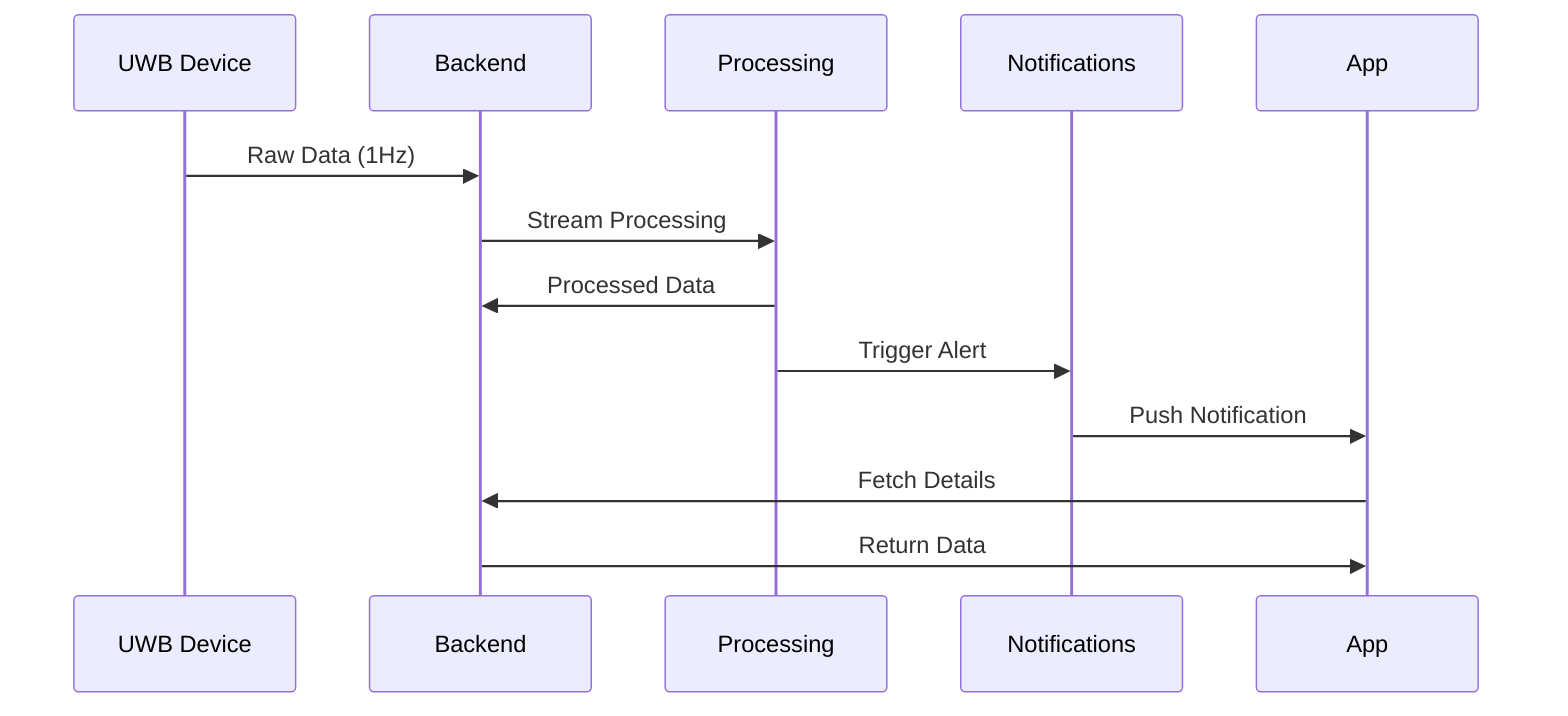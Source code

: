 sequenceDiagram
    participant D as UWB Device
    participant B as Backend
    participant P as Processing
    participant N as Notifications
    participant A as App

    D->>B: Raw Data (1Hz)
    B->>P: Stream Processing
    P->>B: Processed Data
    P->>N: Trigger Alert
    N->>A: Push Notification
    A->>B: Fetch Details
    B->>A: Return Data